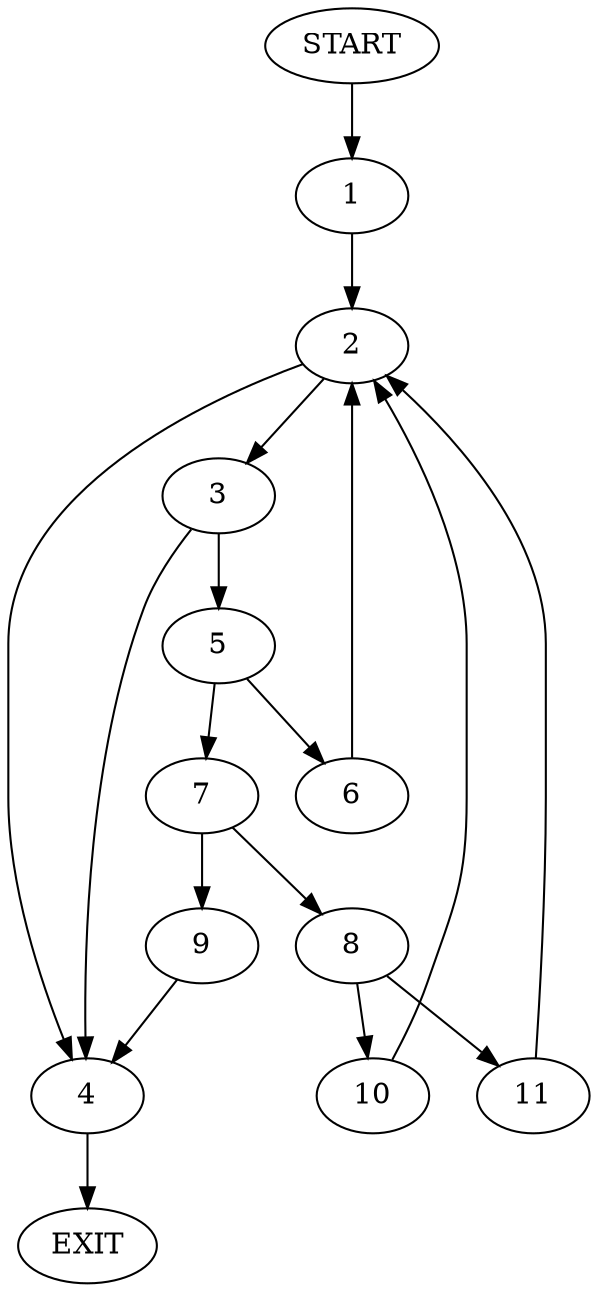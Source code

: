 digraph {
0 [label="START"]
12 [label="EXIT"]
0 -> 1
1 -> 2
2 -> 3
2 -> 4
3 -> 5
3 -> 4
4 -> 12
5 -> 6
5 -> 7
6 -> 2
7 -> 8
7 -> 9
8 -> 10
8 -> 11
9 -> 4
10 -> 2
11 -> 2
}
